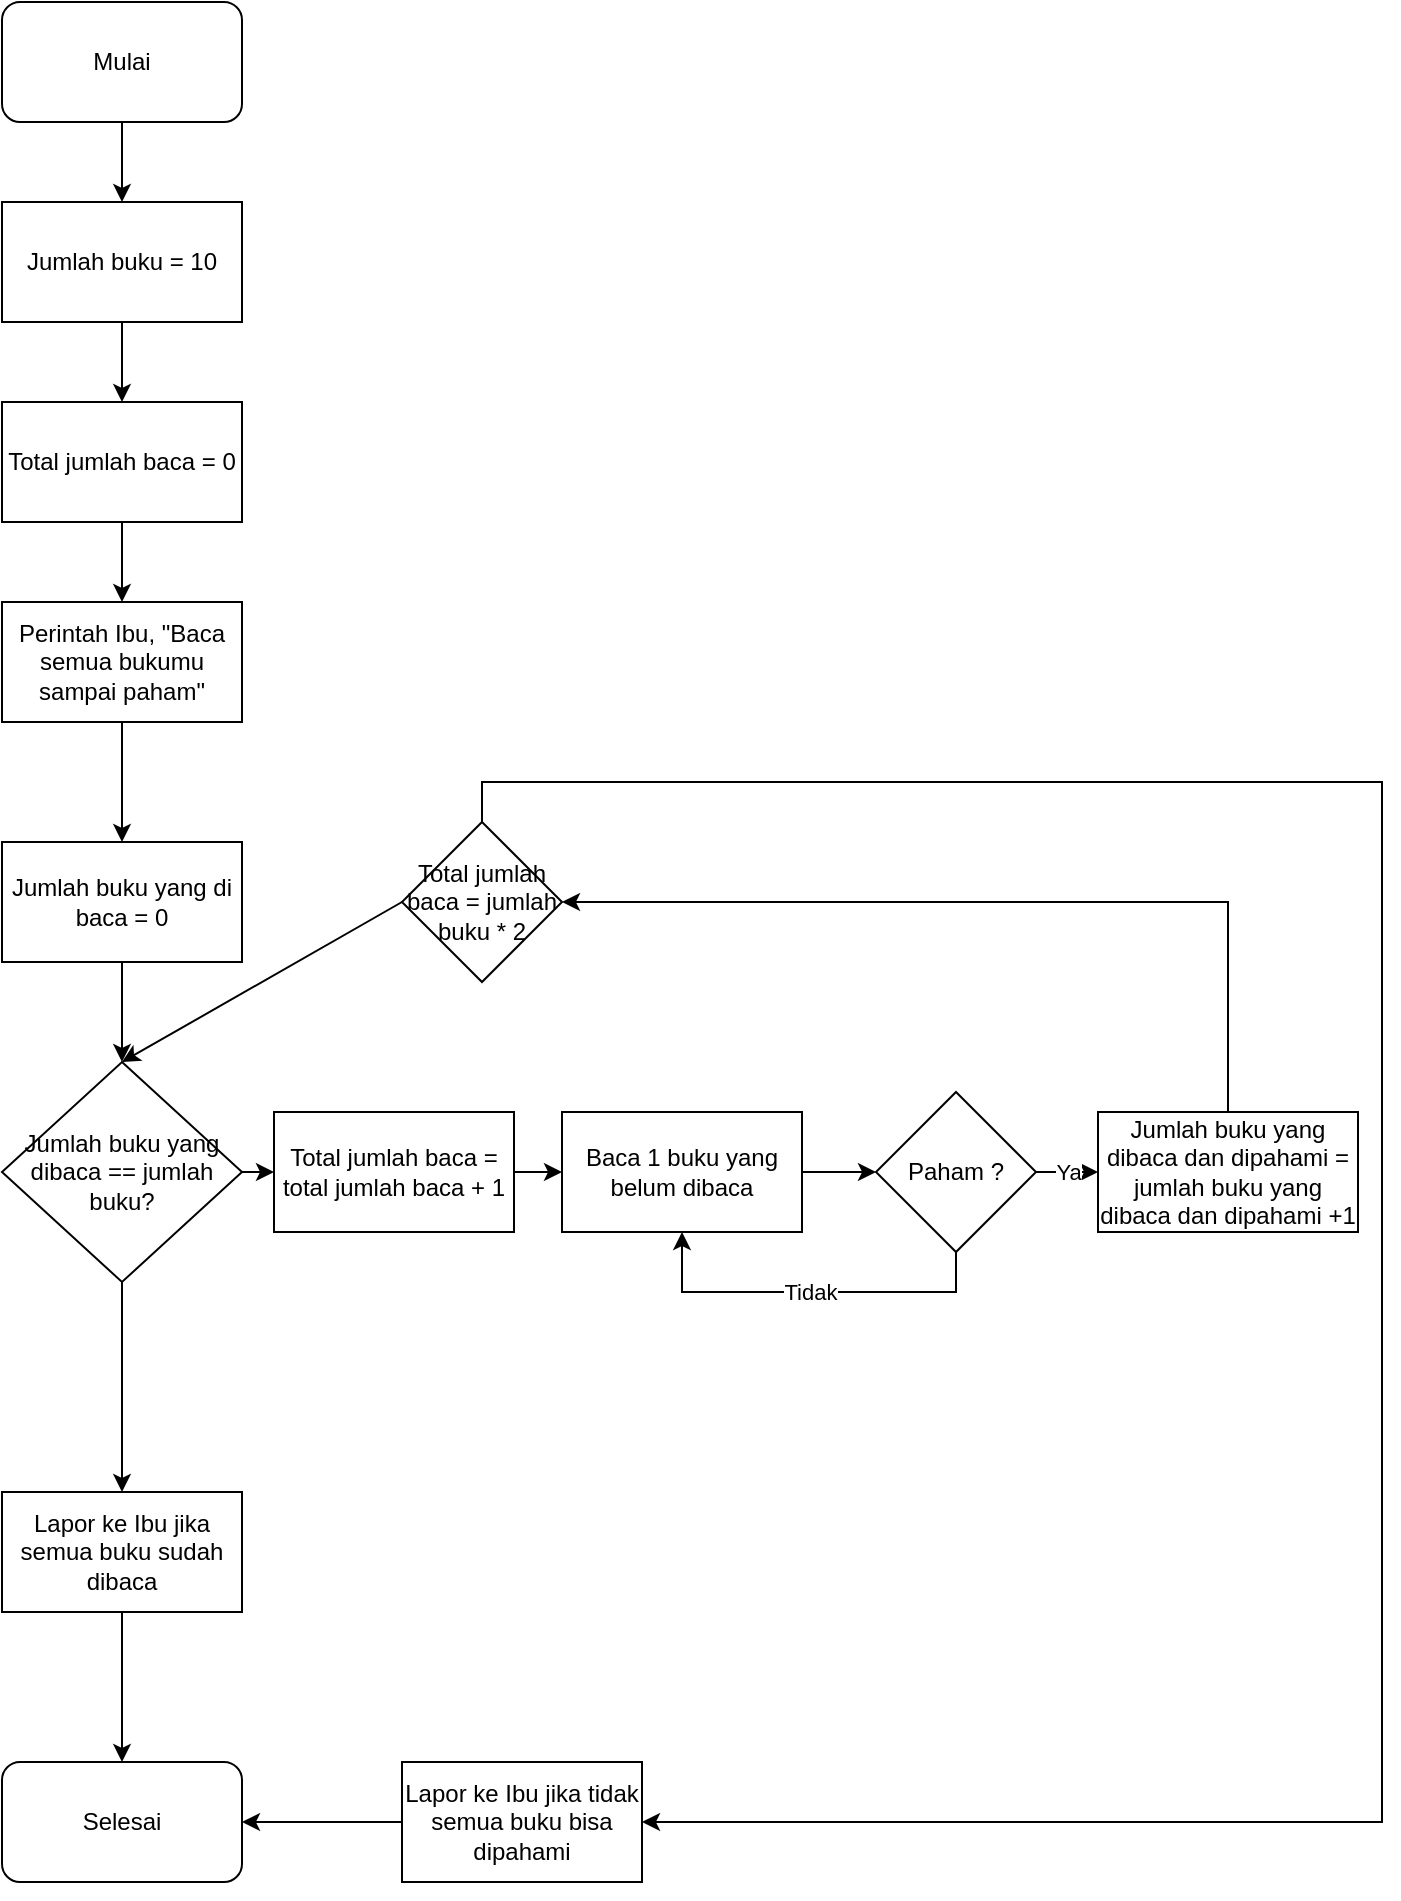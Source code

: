 <mxfile version="14.9.8" type="device"><diagram id="C5RBs43oDa-KdzZeNtuy" name="Page-1"><mxGraphModel dx="1240" dy="689" grid="1" gridSize="10" guides="1" tooltips="1" connect="1" arrows="1" fold="1" page="1" pageScale="1" pageWidth="827" pageHeight="1169" math="0" shadow="0"><root><mxCell id="WIyWlLk6GJQsqaUBKTNV-0"/><mxCell id="WIyWlLk6GJQsqaUBKTNV-1" parent="WIyWlLk6GJQsqaUBKTNV-0"/><mxCell id="0QVdiMOqZ2N54czMHLiz-13" value="" style="edgeStyle=orthogonalEdgeStyle;rounded=0;orthogonalLoop=1;jettySize=auto;html=1;entryX=0.5;entryY=0;entryDx=0;entryDy=0;" parent="WIyWlLk6GJQsqaUBKTNV-1" source="0QVdiMOqZ2N54czMHLiz-0" target="0QVdiMOqZ2N54czMHLiz-14" edge="1"><mxGeometry relative="1" as="geometry"><mxPoint x="180" y="180" as="targetPoint"/></mxGeometry></mxCell><mxCell id="0QVdiMOqZ2N54czMHLiz-0" value="Mulai" style="rounded=1;whiteSpace=wrap;html=1;" parent="WIyWlLk6GJQsqaUBKTNV-1" vertex="1"><mxGeometry x="120" y="40" width="120" height="60" as="geometry"/></mxCell><mxCell id="nW6S-xd6b31E2nAV0CSN-8" value="" style="edgeStyle=orthogonalEdgeStyle;rounded=0;orthogonalLoop=1;jettySize=auto;html=1;" edge="1" parent="WIyWlLk6GJQsqaUBKTNV-1" source="0QVdiMOqZ2N54czMHLiz-14" target="nW6S-xd6b31E2nAV0CSN-7"><mxGeometry relative="1" as="geometry"/></mxCell><mxCell id="0QVdiMOqZ2N54czMHLiz-14" value="Jumlah buku = 10" style="rounded=0;whiteSpace=wrap;html=1;" parent="WIyWlLk6GJQsqaUBKTNV-1" vertex="1"><mxGeometry x="120" y="140" width="120" height="60" as="geometry"/></mxCell><mxCell id="0QVdiMOqZ2N54czMHLiz-18" value="" style="edgeStyle=orthogonalEdgeStyle;rounded=0;orthogonalLoop=1;jettySize=auto;html=1;" parent="WIyWlLk6GJQsqaUBKTNV-1" source="0QVdiMOqZ2N54czMHLiz-15" target="0QVdiMOqZ2N54czMHLiz-17" edge="1"><mxGeometry relative="1" as="geometry"/></mxCell><mxCell id="0QVdiMOqZ2N54czMHLiz-15" value="Perintah Ibu, &quot;Baca semua bukumu sampai paham&quot;" style="whiteSpace=wrap;html=1;rounded=0;" parent="WIyWlLk6GJQsqaUBKTNV-1" vertex="1"><mxGeometry x="120" y="340" width="120" height="60" as="geometry"/></mxCell><mxCell id="0QVdiMOqZ2N54czMHLiz-22" value="" style="edgeStyle=orthogonalEdgeStyle;rounded=0;orthogonalLoop=1;jettySize=auto;html=1;" parent="WIyWlLk6GJQsqaUBKTNV-1" source="0QVdiMOqZ2N54czMHLiz-17" target="0QVdiMOqZ2N54czMHLiz-21" edge="1"><mxGeometry relative="1" as="geometry"/></mxCell><mxCell id="0QVdiMOqZ2N54czMHLiz-17" value="Jumlah buku yang di baca = 0" style="whiteSpace=wrap;html=1;rounded=0;" parent="WIyWlLk6GJQsqaUBKTNV-1" vertex="1"><mxGeometry x="120" y="460" width="120" height="60" as="geometry"/></mxCell><mxCell id="0QVdiMOqZ2N54czMHLiz-29" value="" style="edgeStyle=orthogonalEdgeStyle;rounded=0;orthogonalLoop=1;jettySize=auto;html=1;" parent="WIyWlLk6GJQsqaUBKTNV-1" source="0QVdiMOqZ2N54czMHLiz-21" target="0QVdiMOqZ2N54czMHLiz-28" edge="1"><mxGeometry relative="1" as="geometry"/></mxCell><mxCell id="nW6S-xd6b31E2nAV0CSN-12" style="edgeStyle=orthogonalEdgeStyle;rounded=0;orthogonalLoop=1;jettySize=auto;html=1;exitX=1;exitY=0.5;exitDx=0;exitDy=0;entryX=0;entryY=0.5;entryDx=0;entryDy=0;" edge="1" parent="WIyWlLk6GJQsqaUBKTNV-1" source="0QVdiMOqZ2N54czMHLiz-21" target="nW6S-xd6b31E2nAV0CSN-10"><mxGeometry relative="1" as="geometry"/></mxCell><mxCell id="0QVdiMOqZ2N54czMHLiz-21" value="Jumlah buku yang dibaca == jumlah buku?" style="rhombus;whiteSpace=wrap;html=1;rounded=0;" parent="WIyWlLk6GJQsqaUBKTNV-1" vertex="1"><mxGeometry x="120" y="570" width="120" height="110" as="geometry"/></mxCell><mxCell id="nW6S-xd6b31E2nAV0CSN-1" value="" style="edgeStyle=orthogonalEdgeStyle;rounded=0;orthogonalLoop=1;jettySize=auto;html=1;" edge="1" parent="WIyWlLk6GJQsqaUBKTNV-1" source="0QVdiMOqZ2N54czMHLiz-23" target="nW6S-xd6b31E2nAV0CSN-0"><mxGeometry relative="1" as="geometry"/></mxCell><mxCell id="0QVdiMOqZ2N54czMHLiz-23" value="Baca 1 buku yang belum dibaca" style="whiteSpace=wrap;html=1;rounded=0;" parent="WIyWlLk6GJQsqaUBKTNV-1" vertex="1"><mxGeometry x="400" y="595" width="120" height="60" as="geometry"/></mxCell><mxCell id="nW6S-xd6b31E2nAV0CSN-17" style="edgeStyle=orthogonalEdgeStyle;rounded=0;orthogonalLoop=1;jettySize=auto;html=1;exitX=0.5;exitY=0;exitDx=0;exitDy=0;entryX=1;entryY=0.5;entryDx=0;entryDy=0;" edge="1" parent="WIyWlLk6GJQsqaUBKTNV-1" source="0QVdiMOqZ2N54czMHLiz-25" target="nW6S-xd6b31E2nAV0CSN-14"><mxGeometry relative="1" as="geometry"/></mxCell><mxCell id="0QVdiMOqZ2N54czMHLiz-25" value="Jumlah buku yang dibaca dan dipahami = jumlah buku yang dibaca dan dipahami +1" style="whiteSpace=wrap;html=1;rounded=0;" parent="WIyWlLk6GJQsqaUBKTNV-1" vertex="1"><mxGeometry x="668" y="595" width="130" height="60" as="geometry"/></mxCell><mxCell id="0QVdiMOqZ2N54czMHLiz-31" style="edgeStyle=orthogonalEdgeStyle;rounded=0;orthogonalLoop=1;jettySize=auto;html=1;exitX=0.5;exitY=1;exitDx=0;exitDy=0;" parent="WIyWlLk6GJQsqaUBKTNV-1" source="0QVdiMOqZ2N54czMHLiz-28" target="0QVdiMOqZ2N54czMHLiz-30" edge="1"><mxGeometry relative="1" as="geometry"/></mxCell><mxCell id="0QVdiMOqZ2N54czMHLiz-28" value="Lapor ke Ibu jika semua buku sudah dibaca" style="whiteSpace=wrap;html=1;rounded=0;" parent="WIyWlLk6GJQsqaUBKTNV-1" vertex="1"><mxGeometry x="120" y="785" width="120" height="60" as="geometry"/></mxCell><mxCell id="0QVdiMOqZ2N54czMHLiz-30" value="Selesai" style="rounded=1;whiteSpace=wrap;html=1;" parent="WIyWlLk6GJQsqaUBKTNV-1" vertex="1"><mxGeometry x="120" y="920" width="120" height="60" as="geometry"/></mxCell><mxCell id="nW6S-xd6b31E2nAV0CSN-2" value="Ya" style="edgeStyle=orthogonalEdgeStyle;rounded=0;orthogonalLoop=1;jettySize=auto;html=1;" edge="1" parent="WIyWlLk6GJQsqaUBKTNV-1" source="nW6S-xd6b31E2nAV0CSN-0" target="0QVdiMOqZ2N54czMHLiz-25"><mxGeometry relative="1" as="geometry"/></mxCell><mxCell id="nW6S-xd6b31E2nAV0CSN-6" value="Tidak" style="edgeStyle=orthogonalEdgeStyle;rounded=0;orthogonalLoop=1;jettySize=auto;html=1;exitX=0.5;exitY=1;exitDx=0;exitDy=0;entryX=0.5;entryY=1;entryDx=0;entryDy=0;" edge="1" parent="WIyWlLk6GJQsqaUBKTNV-1" source="nW6S-xd6b31E2nAV0CSN-0" target="0QVdiMOqZ2N54czMHLiz-23"><mxGeometry relative="1" as="geometry"/></mxCell><mxCell id="nW6S-xd6b31E2nAV0CSN-0" value="Paham ?" style="rhombus;whiteSpace=wrap;html=1;rounded=0;" vertex="1" parent="WIyWlLk6GJQsqaUBKTNV-1"><mxGeometry x="557" y="585" width="80" height="80" as="geometry"/></mxCell><mxCell id="nW6S-xd6b31E2nAV0CSN-9" style="edgeStyle=orthogonalEdgeStyle;rounded=0;orthogonalLoop=1;jettySize=auto;html=1;exitX=0.5;exitY=1;exitDx=0;exitDy=0;entryX=0.5;entryY=0;entryDx=0;entryDy=0;" edge="1" parent="WIyWlLk6GJQsqaUBKTNV-1" source="nW6S-xd6b31E2nAV0CSN-7" target="0QVdiMOqZ2N54czMHLiz-15"><mxGeometry relative="1" as="geometry"/></mxCell><mxCell id="nW6S-xd6b31E2nAV0CSN-7" value="Total jumlah baca = 0" style="whiteSpace=wrap;html=1;rounded=0;" vertex="1" parent="WIyWlLk6GJQsqaUBKTNV-1"><mxGeometry x="120" y="240" width="120" height="60" as="geometry"/></mxCell><mxCell id="nW6S-xd6b31E2nAV0CSN-11" style="edgeStyle=orthogonalEdgeStyle;rounded=0;orthogonalLoop=1;jettySize=auto;html=1;exitX=1;exitY=0.5;exitDx=0;exitDy=0;entryX=0;entryY=0.5;entryDx=0;entryDy=0;" edge="1" parent="WIyWlLk6GJQsqaUBKTNV-1" source="nW6S-xd6b31E2nAV0CSN-10" target="0QVdiMOqZ2N54czMHLiz-23"><mxGeometry relative="1" as="geometry"/></mxCell><mxCell id="nW6S-xd6b31E2nAV0CSN-10" value="Total jumlah baca = total jumlah baca + 1" style="whiteSpace=wrap;html=1;rounded=0;" vertex="1" parent="WIyWlLk6GJQsqaUBKTNV-1"><mxGeometry x="256" y="595" width="120" height="60" as="geometry"/></mxCell><mxCell id="nW6S-xd6b31E2nAV0CSN-19" style="edgeStyle=none;rounded=0;orthogonalLoop=1;jettySize=auto;html=1;exitX=0;exitY=0.5;exitDx=0;exitDy=0;entryX=0.5;entryY=0;entryDx=0;entryDy=0;" edge="1" parent="WIyWlLk6GJQsqaUBKTNV-1" source="nW6S-xd6b31E2nAV0CSN-14" target="0QVdiMOqZ2N54czMHLiz-21"><mxGeometry relative="1" as="geometry"/></mxCell><mxCell id="nW6S-xd6b31E2nAV0CSN-21" style="edgeStyle=orthogonalEdgeStyle;rounded=0;orthogonalLoop=1;jettySize=auto;html=1;exitX=0.5;exitY=0;exitDx=0;exitDy=0;entryX=1;entryY=0.5;entryDx=0;entryDy=0;" edge="1" parent="WIyWlLk6GJQsqaUBKTNV-1" source="nW6S-xd6b31E2nAV0CSN-14" target="nW6S-xd6b31E2nAV0CSN-22"><mxGeometry relative="1" as="geometry"><Array as="points"><mxPoint x="360" y="430"/><mxPoint x="810" y="430"/><mxPoint x="810" y="950"/><mxPoint x="450" y="950"/></Array></mxGeometry></mxCell><mxCell id="nW6S-xd6b31E2nAV0CSN-14" value="Total jumlah baca = jumlah buku * 2" style="rhombus;whiteSpace=wrap;html=1;rounded=0;" vertex="1" parent="WIyWlLk6GJQsqaUBKTNV-1"><mxGeometry x="320" y="450" width="80" height="80" as="geometry"/></mxCell><mxCell id="nW6S-xd6b31E2nAV0CSN-24" style="edgeStyle=orthogonalEdgeStyle;rounded=0;orthogonalLoop=1;jettySize=auto;html=1;exitX=0;exitY=0.5;exitDx=0;exitDy=0;entryX=1;entryY=0.5;entryDx=0;entryDy=0;" edge="1" parent="WIyWlLk6GJQsqaUBKTNV-1" source="nW6S-xd6b31E2nAV0CSN-22" target="0QVdiMOqZ2N54czMHLiz-30"><mxGeometry relative="1" as="geometry"/></mxCell><mxCell id="nW6S-xd6b31E2nAV0CSN-22" value="Lapor ke Ibu jika tidak semua buku bisa dipahami" style="whiteSpace=wrap;html=1;rounded=0;" vertex="1" parent="WIyWlLk6GJQsqaUBKTNV-1"><mxGeometry x="320" y="920" width="120" height="60" as="geometry"/></mxCell><mxCell id="nW6S-xd6b31E2nAV0CSN-23" style="edgeStyle=orthogonalEdgeStyle;rounded=0;orthogonalLoop=1;jettySize=auto;html=1;exitX=0.5;exitY=1;exitDx=0;exitDy=0;" edge="1" parent="WIyWlLk6GJQsqaUBKTNV-1" source="nW6S-xd6b31E2nAV0CSN-22" target="nW6S-xd6b31E2nAV0CSN-22"><mxGeometry relative="1" as="geometry"/></mxCell></root></mxGraphModel></diagram></mxfile>